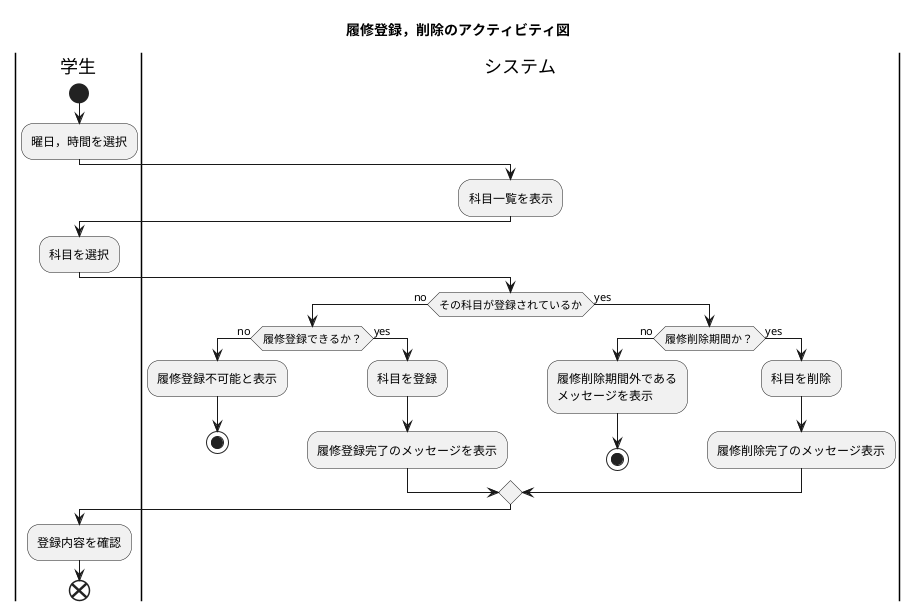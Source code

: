 @startuml 7-2
title 履修登録，削除のアクティビティ図

|学生|
start
:曜日，時間を選択;

|システム|
:科目一覧を表示;

|学生|
:科目を選択;

|システム|
if (その科目が登録されているか) then (no)
    if (履修登録できるか？) then (no)
        :履修登録不可能と表示;
        stop
    else (yes)
        :科目を登録;
        :履修登録完了のメッセージを表示;
    endif



else (yes)
    |システム|
    if (履修削除期間か？) then (no)
        :履修削除期間外である\nメッセージを表示;
        stop
    else (yes)
        :科目を削除;
        :履修削除完了のメッセージ表示;
    endif
endif

|学生|
:登録内容を確認;
end

@enduml